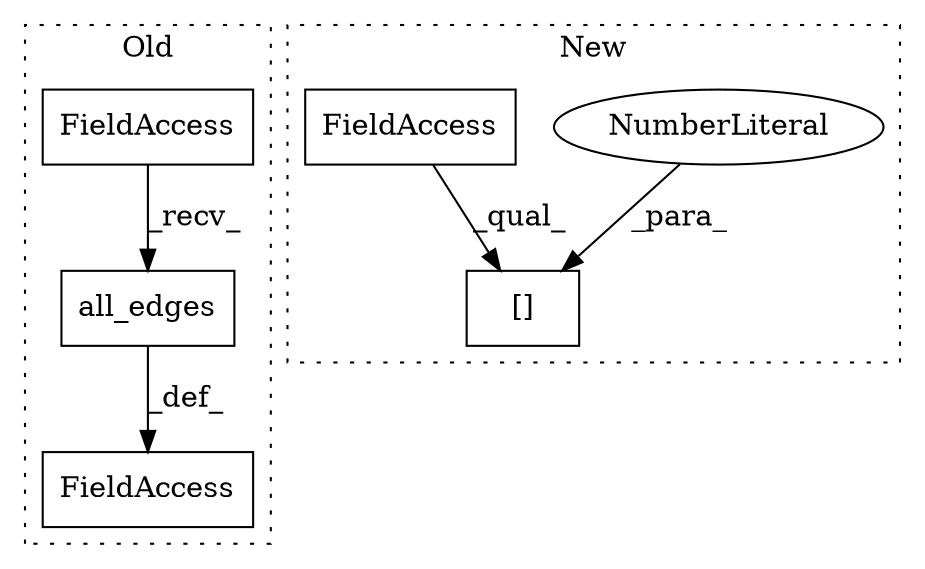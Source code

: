 digraph G {
subgraph cluster0 {
1 [label="all_edges" a="32" s="15054" l="11" shape="box"];
4 [label="FieldAccess" a="22" s="15043" l="4" shape="box"];
6 [label="FieldAccess" a="22" s="15031" l="1" shape="box"];
label = "Old";
style="dotted";
}
subgraph cluster1 {
2 [label="[]" a="2" s="14848,14854" l="5,1" shape="box"];
3 [label="NumberLiteral" a="34" s="14853" l="1" shape="ellipse"];
5 [label="FieldAccess" a="22" s="14848" l="4" shape="box"];
label = "New";
style="dotted";
}
1 -> 6 [label="_def_"];
3 -> 2 [label="_para_"];
4 -> 1 [label="_recv_"];
5 -> 2 [label="_qual_"];
}